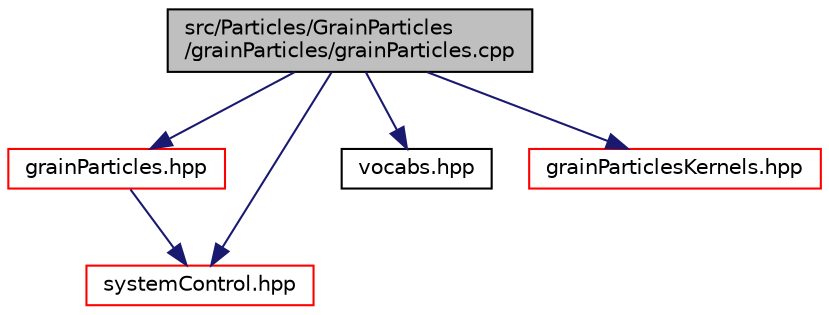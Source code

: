 digraph "src/Particles/GrainParticles/grainParticles/grainParticles.cpp"
{
 // LATEX_PDF_SIZE
  edge [fontname="Helvetica",fontsize="10",labelfontname="Helvetica",labelfontsize="10"];
  node [fontname="Helvetica",fontsize="10",shape=record];
  Node1 [label="src/Particles/GrainParticles\l/grainParticles/grainParticles.cpp",height=0.2,width=0.4,color="black", fillcolor="grey75", style="filled", fontcolor="black",tooltip=" "];
  Node1 -> Node2 [color="midnightblue",fontsize="10",style="solid",fontname="Helvetica"];
  Node2 [label="grainParticles.hpp",height=0.2,width=0.4,color="red", fillcolor="white", style="filled",URL="$grainParticles_8hpp.html",tooltip=" "];
  Node2 -> Node173 [color="midnightblue",fontsize="10",style="solid",fontname="Helvetica"];
  Node173 [label="systemControl.hpp",height=0.2,width=0.4,color="red", fillcolor="white", style="filled",URL="$systemControl_8hpp.html",tooltip=" "];
  Node1 -> Node173 [color="midnightblue",fontsize="10",style="solid",fontname="Helvetica"];
  Node1 -> Node175 [color="midnightblue",fontsize="10",style="solid",fontname="Helvetica"];
  Node175 [label="vocabs.hpp",height=0.2,width=0.4,color="black", fillcolor="white", style="filled",URL="$vocabs_8hpp.html",tooltip=" "];
  Node1 -> Node176 [color="midnightblue",fontsize="10",style="solid",fontname="Helvetica"];
  Node176 [label="grainParticlesKernels.hpp",height=0.2,width=0.4,color="red", fillcolor="white", style="filled",URL="$grainParticlesKernels_8hpp.html",tooltip=" "];
}
